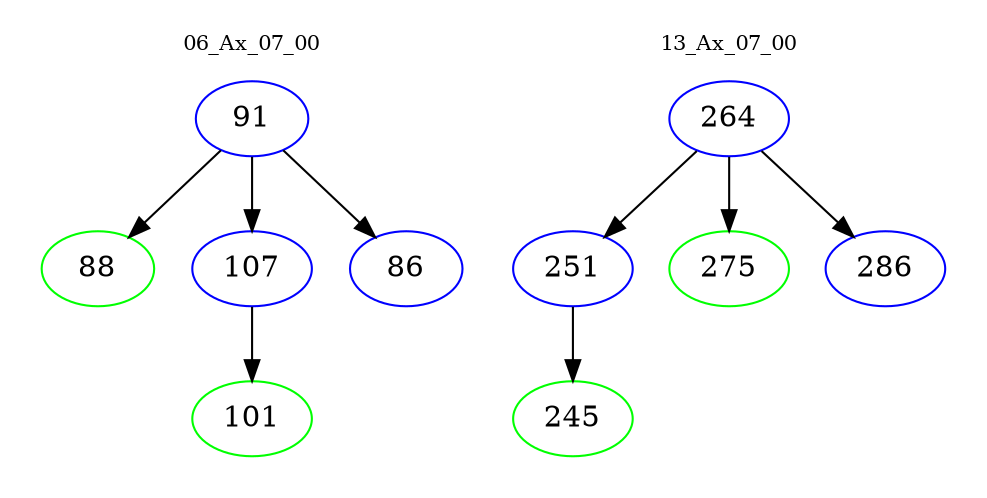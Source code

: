 digraph{
subgraph cluster_0 {
color = white
label = "06_Ax_07_00";
fontsize=10;
T0_91 [label="91", color="blue"]
T0_91 -> T0_88 [color="black"]
T0_88 [label="88", color="green"]
T0_91 -> T0_107 [color="black"]
T0_107 [label="107", color="blue"]
T0_107 -> T0_101 [color="black"]
T0_101 [label="101", color="green"]
T0_91 -> T0_86 [color="black"]
T0_86 [label="86", color="blue"]
}
subgraph cluster_1 {
color = white
label = "13_Ax_07_00";
fontsize=10;
T1_264 [label="264", color="blue"]
T1_264 -> T1_251 [color="black"]
T1_251 [label="251", color="blue"]
T1_251 -> T1_245 [color="black"]
T1_245 [label="245", color="green"]
T1_264 -> T1_275 [color="black"]
T1_275 [label="275", color="green"]
T1_264 -> T1_286 [color="black"]
T1_286 [label="286", color="blue"]
}
}
